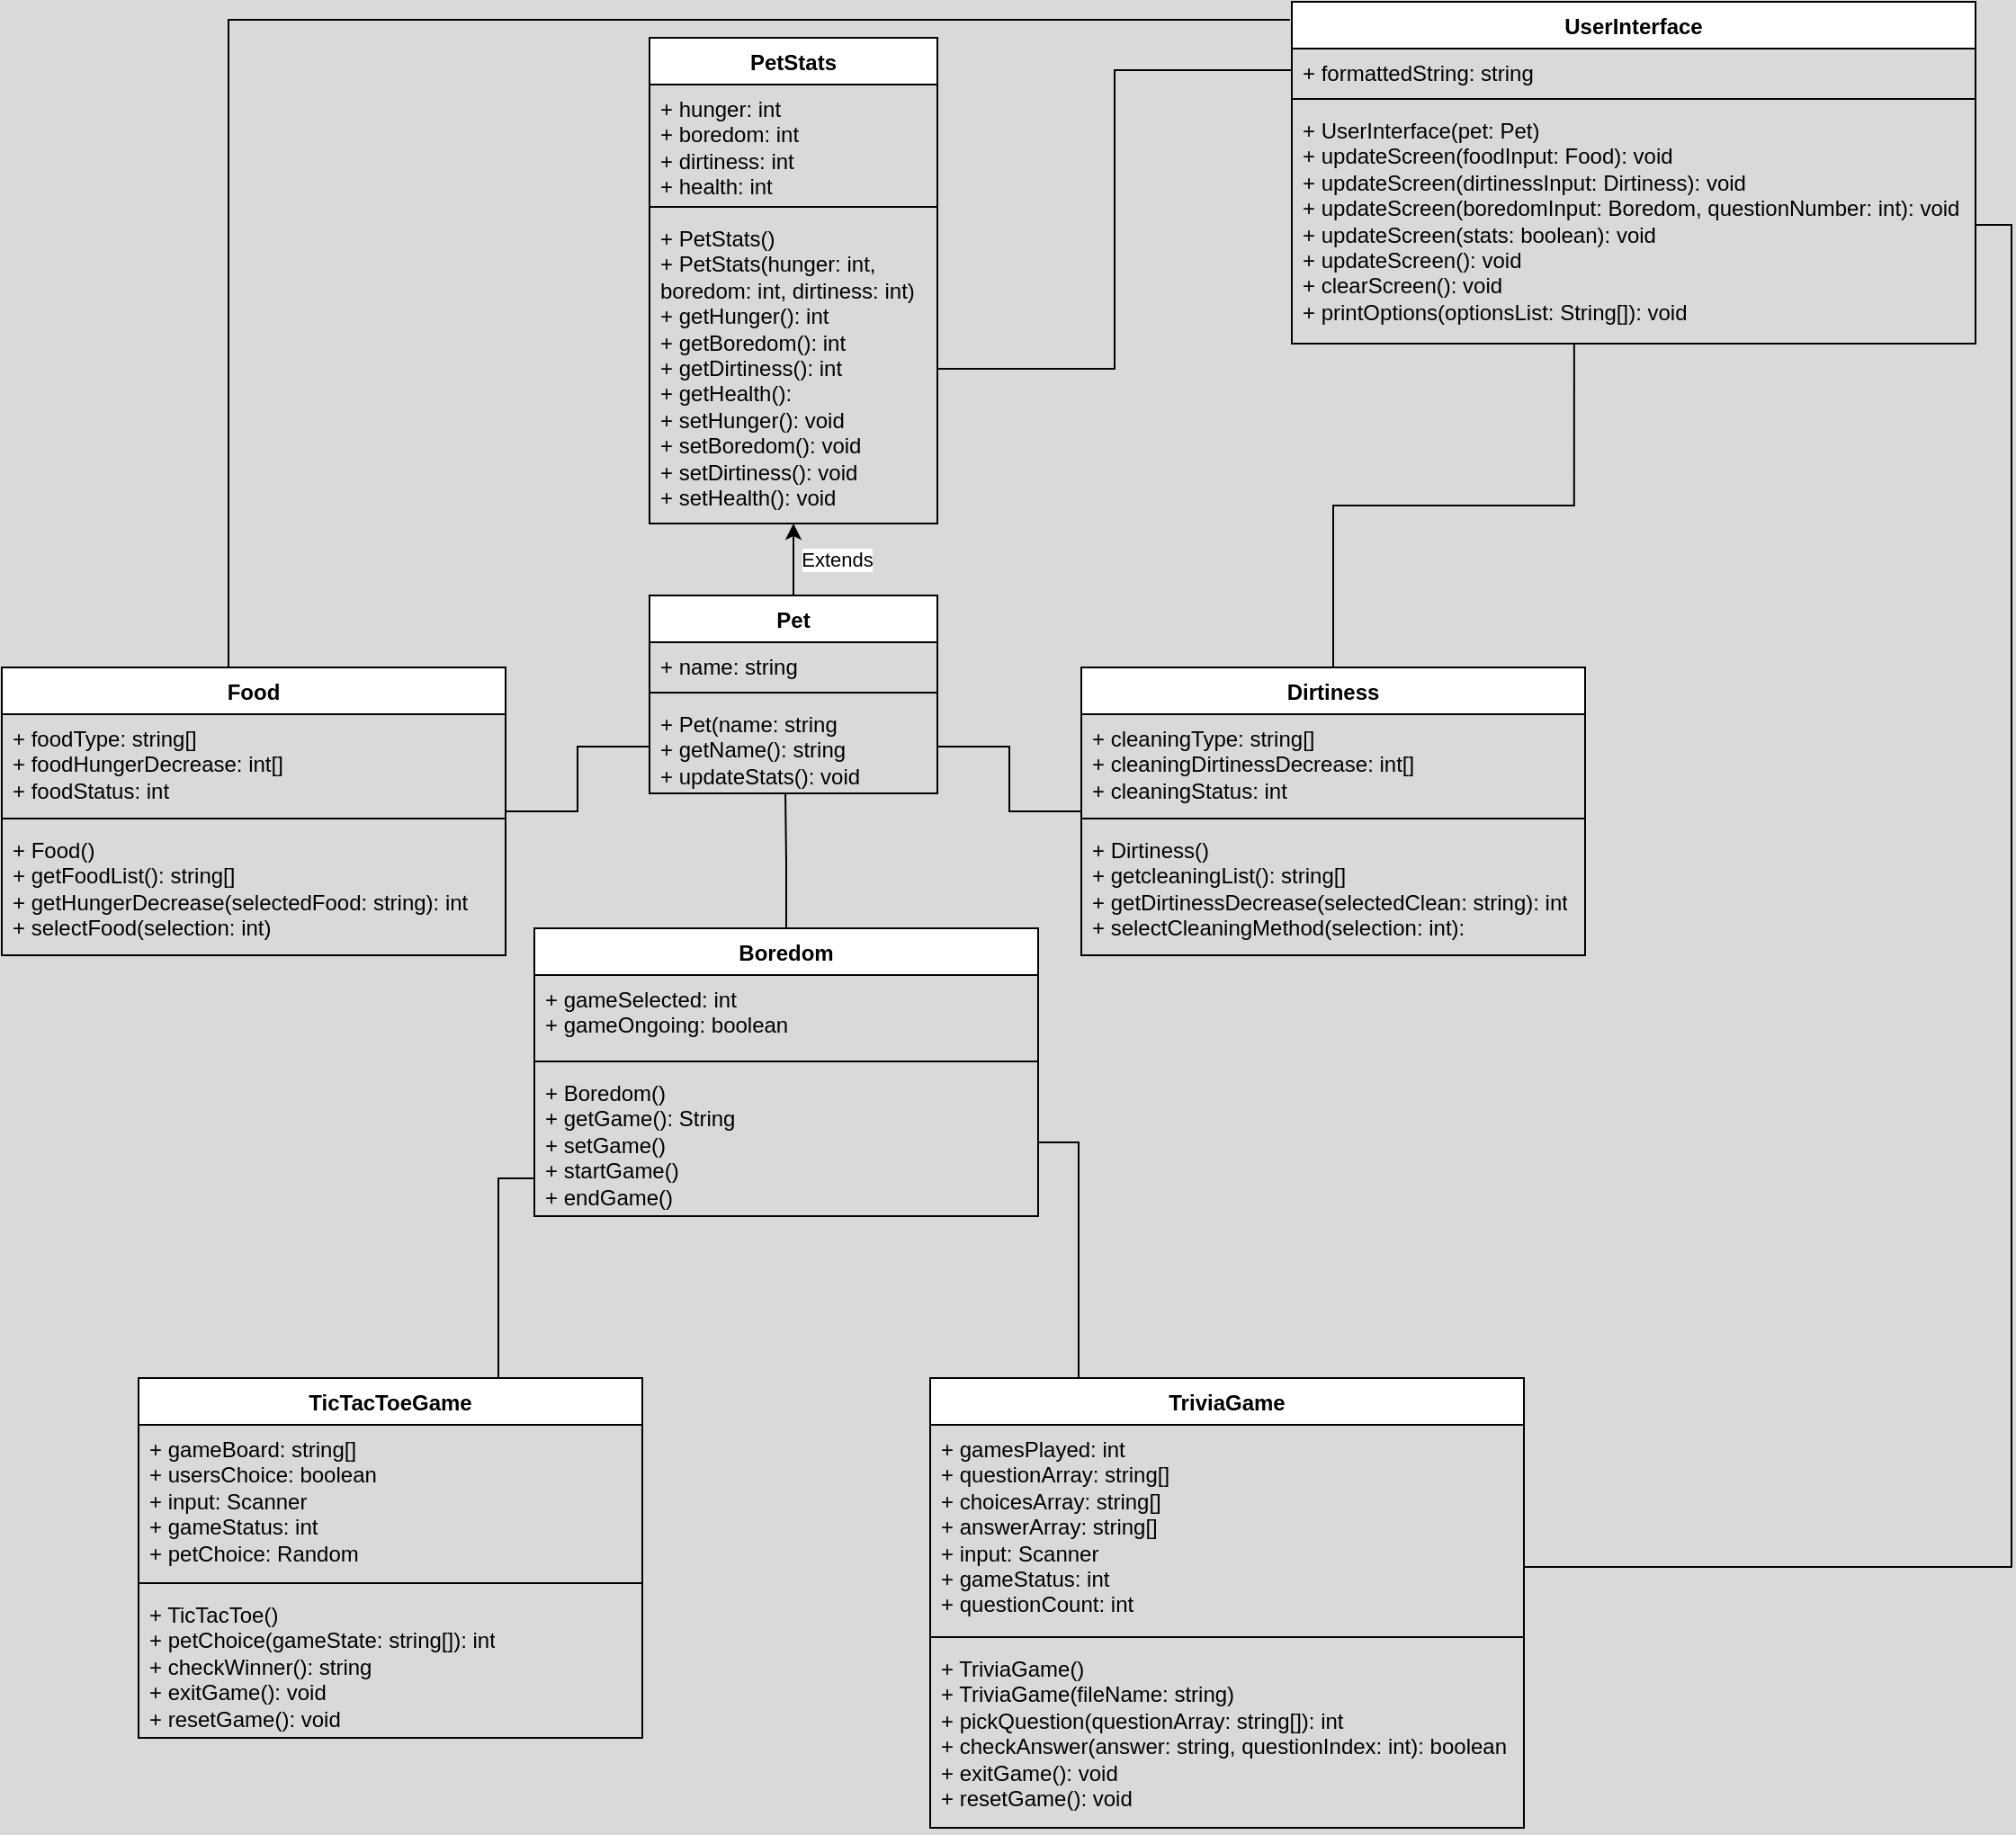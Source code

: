 <mxfile version="26.0.9">
  <diagram id="C5RBs43oDa-KdzZeNtuy" name="Page-1">
    <mxGraphModel dx="1235" dy="731" grid="1" gridSize="10" guides="1" tooltips="1" connect="1" arrows="1" fold="1" page="1" pageScale="1" pageWidth="827" pageHeight="1169" background="light-dark(#D9D9D9,#EDEDED)" math="0" shadow="0">
      <root>
        <mxCell id="WIyWlLk6GJQsqaUBKTNV-0" />
        <mxCell id="WIyWlLk6GJQsqaUBKTNV-1" parent="WIyWlLk6GJQsqaUBKTNV-0" />
        <mxCell id="GLzoOwZDN7FR2L7_pklB-4" value="Pet" style="swimlane;fontStyle=1;align=center;verticalAlign=top;childLayout=stackLayout;horizontal=1;startSize=26;horizontalStack=0;resizeParent=1;resizeParentMax=0;resizeLast=0;collapsible=1;marginBottom=0;whiteSpace=wrap;html=1;" parent="WIyWlLk6GJQsqaUBKTNV-1" vertex="1">
          <mxGeometry x="504" y="370" width="160" height="110" as="geometry" />
        </mxCell>
        <mxCell id="GLzoOwZDN7FR2L7_pklB-5" value="+ name: string" style="text;strokeColor=none;fillColor=none;align=left;verticalAlign=top;spacingLeft=4;spacingRight=4;overflow=hidden;rotatable=0;points=[[0,0.5],[1,0.5]];portConstraint=eastwest;whiteSpace=wrap;html=1;" parent="GLzoOwZDN7FR2L7_pklB-4" vertex="1">
          <mxGeometry y="26" width="160" height="24" as="geometry" />
        </mxCell>
        <mxCell id="GLzoOwZDN7FR2L7_pklB-6" value="" style="line;strokeWidth=1;fillColor=none;align=left;verticalAlign=middle;spacingTop=-1;spacingLeft=3;spacingRight=3;rotatable=0;labelPosition=right;points=[];portConstraint=eastwest;strokeColor=inherit;" parent="GLzoOwZDN7FR2L7_pklB-4" vertex="1">
          <mxGeometry y="50" width="160" height="8" as="geometry" />
        </mxCell>
        <mxCell id="GLzoOwZDN7FR2L7_pklB-7" value="&lt;div&gt;+ Pet(name: string&lt;/div&gt;+ getName(): string&lt;div&gt;&lt;span style=&quot;background-color: transparent; color: light-dark(rgb(0, 0, 0), rgb(255, 255, 255));&quot;&gt;+ updateStats(): void&lt;/span&gt;&lt;span style=&quot;background-color: transparent; color: light-dark(rgb(0, 0, 0), rgb(255, 255, 255));&quot;&gt;&amp;nbsp;&lt;/span&gt;&lt;br&gt;&lt;/div&gt;" style="text;strokeColor=none;fillColor=none;align=left;verticalAlign=top;spacingLeft=4;spacingRight=4;overflow=hidden;rotatable=0;points=[[0,0.5],[1,0.5]];portConstraint=eastwest;whiteSpace=wrap;html=1;" parent="GLzoOwZDN7FR2L7_pklB-4" vertex="1">
          <mxGeometry y="58" width="160" height="52" as="geometry" />
        </mxCell>
        <mxCell id="bQXPKGc5TB-FNTjUY_vJ-18" style="edgeStyle=orthogonalEdgeStyle;rounded=0;orthogonalLoop=1;jettySize=auto;html=1;entryX=0;entryY=0.5;entryDx=0;entryDy=0;endArrow=none;startFill=0;" edge="1" parent="WIyWlLk6GJQsqaUBKTNV-1" source="GLzoOwZDN7FR2L7_pklB-9" target="GLzoOwZDN7FR2L7_pklB-7">
          <mxGeometry relative="1" as="geometry" />
        </mxCell>
        <mxCell id="GLzoOwZDN7FR2L7_pklB-9" value="Food" style="swimlane;fontStyle=1;align=center;verticalAlign=top;childLayout=stackLayout;horizontal=1;startSize=26;horizontalStack=0;resizeParent=1;resizeParentMax=0;resizeLast=0;collapsible=1;marginBottom=0;whiteSpace=wrap;html=1;" parent="WIyWlLk6GJQsqaUBKTNV-1" vertex="1">
          <mxGeometry x="144" y="410" width="280" height="160" as="geometry" />
        </mxCell>
        <mxCell id="GLzoOwZDN7FR2L7_pklB-11" value="+ foodType: string[]&lt;div&gt;+ foodHungerDecrease: int[]&lt;/div&gt;&lt;div&gt;&lt;span style=&quot;background-color: transparent; color: light-dark(rgb(0, 0, 0), rgb(255, 255, 255));&quot;&gt;+ foodStatus: int&lt;/span&gt;&lt;br&gt;&lt;/div&gt;" style="text;strokeColor=none;fillColor=none;align=left;verticalAlign=top;spacingLeft=4;spacingRight=4;overflow=hidden;rotatable=0;points=[[0,0.5],[1,0.5]];portConstraint=eastwest;whiteSpace=wrap;html=1;" parent="GLzoOwZDN7FR2L7_pklB-9" vertex="1">
          <mxGeometry y="26" width="280" height="54" as="geometry" />
        </mxCell>
        <mxCell id="GLzoOwZDN7FR2L7_pklB-12" value="" style="line;strokeWidth=1;fillColor=none;align=left;verticalAlign=middle;spacingTop=-1;spacingLeft=3;spacingRight=3;rotatable=0;labelPosition=right;points=[];portConstraint=eastwest;strokeColor=inherit;" parent="GLzoOwZDN7FR2L7_pklB-9" vertex="1">
          <mxGeometry y="80" width="280" height="8" as="geometry" />
        </mxCell>
        <mxCell id="GLzoOwZDN7FR2L7_pklB-13" value="&lt;div&gt;+ Food()&lt;/div&gt;+ getFoodList(): string[]&lt;div&gt;&lt;span style=&quot;background-color: transparent; color: light-dark(rgb(0, 0, 0), rgb(255, 255, 255));&quot;&gt;+ getHungerDecrease(selectedFood: string): int&lt;/span&gt;&lt;br&gt;&lt;/div&gt;&lt;div&gt;+ selectFood(selection: int)&lt;br&gt;&lt;/div&gt;" style="text;strokeColor=none;fillColor=none;align=left;verticalAlign=top;spacingLeft=4;spacingRight=4;overflow=hidden;rotatable=0;points=[[0,0.5],[1,0.5]];portConstraint=eastwest;whiteSpace=wrap;html=1;" parent="GLzoOwZDN7FR2L7_pklB-9" vertex="1">
          <mxGeometry y="88" width="280" height="72" as="geometry" />
        </mxCell>
        <mxCell id="GLzoOwZDN7FR2L7_pklB-14" value="PetStats" style="swimlane;fontStyle=1;align=center;verticalAlign=top;childLayout=stackLayout;horizontal=1;startSize=26;horizontalStack=0;resizeParent=1;resizeParentMax=0;resizeLast=0;collapsible=1;marginBottom=0;whiteSpace=wrap;html=1;" parent="WIyWlLk6GJQsqaUBKTNV-1" vertex="1">
          <mxGeometry x="504" y="60" width="160" height="270" as="geometry" />
        </mxCell>
        <mxCell id="GLzoOwZDN7FR2L7_pklB-15" value="&lt;div&gt;+ hunger: int&lt;/div&gt;&lt;div&gt;+ boredom: int&lt;/div&gt;&lt;div&gt;+ dirtiness: int&lt;/div&gt;&lt;div&gt;+ health: int&lt;/div&gt;" style="text;strokeColor=none;fillColor=none;align=left;verticalAlign=top;spacingLeft=4;spacingRight=4;overflow=hidden;rotatable=0;points=[[0,0.5],[1,0.5]];portConstraint=eastwest;whiteSpace=wrap;html=1;" parent="GLzoOwZDN7FR2L7_pklB-14" vertex="1">
          <mxGeometry y="26" width="160" height="64" as="geometry" />
        </mxCell>
        <mxCell id="GLzoOwZDN7FR2L7_pklB-16" value="" style="line;strokeWidth=1;fillColor=none;align=left;verticalAlign=middle;spacingTop=-1;spacingLeft=3;spacingRight=3;rotatable=0;labelPosition=right;points=[];portConstraint=eastwest;strokeColor=inherit;" parent="GLzoOwZDN7FR2L7_pklB-14" vertex="1">
          <mxGeometry y="90" width="160" height="8" as="geometry" />
        </mxCell>
        <mxCell id="GLzoOwZDN7FR2L7_pklB-17" value="&lt;div&gt;+ PetStats()&lt;/div&gt;&lt;div&gt;+ PetStats(hunger: int, boredom: int, dirtiness: int)&lt;br&gt;&lt;/div&gt;&lt;div&gt;+ getHunger(): int&lt;/div&gt;&lt;div&gt;+ getBoredom(): int&lt;/div&gt;&lt;div&gt;+ getDirtiness(): int&lt;/div&gt;&lt;div&gt;+ getHealth():&lt;/div&gt;&lt;div&gt;+ setHunger(): void&lt;/div&gt;&lt;div&gt;+ setBoredom(): void&lt;/div&gt;&lt;div&gt;+ setDirtiness(): void&lt;/div&gt;&lt;div&gt;+ setHealth(): void&lt;/div&gt;" style="text;strokeColor=none;fillColor=none;align=left;verticalAlign=top;spacingLeft=4;spacingRight=4;overflow=hidden;rotatable=0;points=[[0,0.5],[1,0.5]];portConstraint=eastwest;whiteSpace=wrap;html=1;" parent="GLzoOwZDN7FR2L7_pklB-14" vertex="1">
          <mxGeometry y="98" width="160" height="172" as="geometry" />
        </mxCell>
        <mxCell id="GLzoOwZDN7FR2L7_pklB-26" value="Extends" style="edgeStyle=orthogonalEdgeStyle;rounded=0;orthogonalLoop=1;jettySize=auto;html=1;entryX=0.5;entryY=1;entryDx=0;entryDy=0;entryPerimeter=0;spacingLeft=47;" parent="WIyWlLk6GJQsqaUBKTNV-1" source="GLzoOwZDN7FR2L7_pklB-4" target="GLzoOwZDN7FR2L7_pklB-17" edge="1">
          <mxGeometry relative="1" as="geometry" />
        </mxCell>
        <mxCell id="0eJ1nHn0sJdGd7YCcq3P-0" value="UserInterface" style="swimlane;fontStyle=1;align=center;verticalAlign=top;childLayout=stackLayout;horizontal=1;startSize=26;horizontalStack=0;resizeParent=1;resizeParentMax=0;resizeLast=0;collapsible=1;marginBottom=0;whiteSpace=wrap;html=1;" parent="WIyWlLk6GJQsqaUBKTNV-1" vertex="1">
          <mxGeometry x="861" y="40" width="380" height="190" as="geometry" />
        </mxCell>
        <mxCell id="0eJ1nHn0sJdGd7YCcq3P-1" value="+ formattedString: string" style="text;strokeColor=none;fillColor=none;align=left;verticalAlign=top;spacingLeft=4;spacingRight=4;overflow=hidden;rotatable=0;points=[[0,0.5],[1,0.5]];portConstraint=eastwest;whiteSpace=wrap;html=1;" parent="0eJ1nHn0sJdGd7YCcq3P-0" vertex="1">
          <mxGeometry y="26" width="380" height="24" as="geometry" />
        </mxCell>
        <mxCell id="0eJ1nHn0sJdGd7YCcq3P-2" value="" style="line;strokeWidth=1;fillColor=none;align=left;verticalAlign=middle;spacingTop=-1;spacingLeft=3;spacingRight=3;rotatable=0;labelPosition=right;points=[];portConstraint=eastwest;strokeColor=inherit;" parent="0eJ1nHn0sJdGd7YCcq3P-0" vertex="1">
          <mxGeometry y="50" width="380" height="8" as="geometry" />
        </mxCell>
        <mxCell id="0eJ1nHn0sJdGd7YCcq3P-3" value="&lt;div&gt;+ UserInterface(pet: Pet)&lt;/div&gt;+ updateScreen(foodInput: Food): void&lt;div&gt;+ updateScreen(dirtinessInput: Dirtiness): void&lt;/div&gt;&lt;div&gt;+ updateScreen(boredomInput: Boredom, questionNumber: int): void&lt;span style=&quot;background-color: transparent; color: light-dark(rgb(0, 0, 0), rgb(255, 255, 255));&quot;&gt;&amp;nbsp;&lt;/span&gt;&lt;/div&gt;&lt;div&gt;&lt;span style=&quot;background-color: transparent; color: light-dark(rgb(0, 0, 0), rgb(255, 255, 255));&quot;&gt;+ updateScreen(stats: boolean): void&amp;nbsp;&lt;/span&gt;&lt;/div&gt;&lt;div&gt;&lt;span style=&quot;background-color: transparent; color: light-dark(rgb(0, 0, 0), rgb(255, 255, 255));&quot;&gt;+ updateScreen(): void&lt;/span&gt;&lt;/div&gt;&lt;div&gt;+ clearScreen(): void&lt;/div&gt;&lt;div&gt;+ printOptions(optionsList: String[]): void&lt;/div&gt;" style="text;strokeColor=none;fillColor=none;align=left;verticalAlign=top;spacingLeft=4;spacingRight=4;overflow=hidden;rotatable=0;points=[[0,0.5],[1,0.5]];portConstraint=eastwest;whiteSpace=wrap;html=1;" parent="0eJ1nHn0sJdGd7YCcq3P-0" vertex="1">
          <mxGeometry y="58" width="380" height="132" as="geometry" />
        </mxCell>
        <mxCell id="bQXPKGc5TB-FNTjUY_vJ-17" style="edgeStyle=orthogonalEdgeStyle;rounded=0;orthogonalLoop=1;jettySize=auto;html=1;entryX=1;entryY=0.5;entryDx=0;entryDy=0;endArrow=none;startFill=0;" edge="1" parent="WIyWlLk6GJQsqaUBKTNV-1" source="0eJ1nHn0sJdGd7YCcq3P-5" target="GLzoOwZDN7FR2L7_pklB-7">
          <mxGeometry relative="1" as="geometry" />
        </mxCell>
        <mxCell id="0eJ1nHn0sJdGd7YCcq3P-5" value="Dirtiness" style="swimlane;fontStyle=1;align=center;verticalAlign=top;childLayout=stackLayout;horizontal=1;startSize=26;horizontalStack=0;resizeParent=1;resizeParentMax=0;resizeLast=0;collapsible=1;marginBottom=0;whiteSpace=wrap;html=1;" parent="WIyWlLk6GJQsqaUBKTNV-1" vertex="1">
          <mxGeometry x="744" y="410" width="280" height="160" as="geometry" />
        </mxCell>
        <mxCell id="0eJ1nHn0sJdGd7YCcq3P-6" value="+ cleaningType: string[]&lt;div&gt;+ cleaningDirtinessDecrease: int[]&lt;/div&gt;&lt;div&gt;+ cleaningStatus: int&lt;/div&gt;&lt;div&gt;&lt;br&gt;&lt;/div&gt;" style="text;strokeColor=none;fillColor=none;align=left;verticalAlign=top;spacingLeft=4;spacingRight=4;overflow=hidden;rotatable=0;points=[[0,0.5],[1,0.5]];portConstraint=eastwest;whiteSpace=wrap;html=1;" parent="0eJ1nHn0sJdGd7YCcq3P-5" vertex="1">
          <mxGeometry y="26" width="280" height="54" as="geometry" />
        </mxCell>
        <mxCell id="0eJ1nHn0sJdGd7YCcq3P-7" value="" style="line;strokeWidth=1;fillColor=none;align=left;verticalAlign=middle;spacingTop=-1;spacingLeft=3;spacingRight=3;rotatable=0;labelPosition=right;points=[];portConstraint=eastwest;strokeColor=inherit;" parent="0eJ1nHn0sJdGd7YCcq3P-5" vertex="1">
          <mxGeometry y="80" width="280" height="8" as="geometry" />
        </mxCell>
        <mxCell id="0eJ1nHn0sJdGd7YCcq3P-8" value="&lt;div&gt;+ Dirtiness()&lt;/div&gt;&lt;div&gt;+ getcleaningList(): string[]&lt;/div&gt;&lt;div&gt;+ getDirtinessDecrease(selectedClean: string): int&lt;/div&gt;&lt;div&gt;+ selectCleaningMethod(selection: int):&amp;nbsp;&lt;/div&gt;" style="text;strokeColor=none;fillColor=none;align=left;verticalAlign=top;spacingLeft=4;spacingRight=4;overflow=hidden;rotatable=0;points=[[0,0.5],[1,0.5]];portConstraint=eastwest;whiteSpace=wrap;html=1;" parent="0eJ1nHn0sJdGd7YCcq3P-5" vertex="1">
          <mxGeometry y="88" width="280" height="72" as="geometry" />
        </mxCell>
        <mxCell id="0eJ1nHn0sJdGd7YCcq3P-9" value="Boredom" style="swimlane;fontStyle=1;align=center;verticalAlign=top;childLayout=stackLayout;horizontal=1;startSize=26;horizontalStack=0;resizeParent=1;resizeParentMax=0;resizeLast=0;collapsible=1;marginBottom=0;whiteSpace=wrap;html=1;" parent="WIyWlLk6GJQsqaUBKTNV-1" vertex="1">
          <mxGeometry x="440" y="555" width="280" height="160" as="geometry" />
        </mxCell>
        <mxCell id="0eJ1nHn0sJdGd7YCcq3P-10" value="+ gameSelected: int&lt;div&gt;+ gameOngoing: boolean&lt;/div&gt;" style="text;strokeColor=none;fillColor=none;align=left;verticalAlign=top;spacingLeft=4;spacingRight=4;overflow=hidden;rotatable=0;points=[[0,0.5],[1,0.5]];portConstraint=eastwest;whiteSpace=wrap;html=1;" parent="0eJ1nHn0sJdGd7YCcq3P-9" vertex="1">
          <mxGeometry y="26" width="280" height="44" as="geometry" />
        </mxCell>
        <mxCell id="0eJ1nHn0sJdGd7YCcq3P-11" value="" style="line;strokeWidth=1;fillColor=none;align=left;verticalAlign=middle;spacingTop=-1;spacingLeft=3;spacingRight=3;rotatable=0;labelPosition=right;points=[];portConstraint=eastwest;strokeColor=inherit;" parent="0eJ1nHn0sJdGd7YCcq3P-9" vertex="1">
          <mxGeometry y="70" width="280" height="8" as="geometry" />
        </mxCell>
        <mxCell id="0eJ1nHn0sJdGd7YCcq3P-12" value="+ Boredom()&lt;div&gt;+ getGame(): String&lt;/div&gt;&lt;div&gt;+ setGame()&lt;/div&gt;&lt;div&gt;+ startGame()&lt;/div&gt;&lt;div&gt;+ endGame()&lt;/div&gt;" style="text;strokeColor=none;fillColor=none;align=left;verticalAlign=top;spacingLeft=4;spacingRight=4;overflow=hidden;rotatable=0;points=[[0,0.5],[1,0.5]];portConstraint=eastwest;whiteSpace=wrap;html=1;" parent="0eJ1nHn0sJdGd7YCcq3P-9" vertex="1">
          <mxGeometry y="78" width="280" height="82" as="geometry" />
        </mxCell>
        <mxCell id="bQXPKGc5TB-FNTjUY_vJ-8" style="edgeStyle=orthogonalEdgeStyle;rounded=0;orthogonalLoop=1;jettySize=auto;html=1;exitX=0.75;exitY=0;exitDx=0;exitDy=0;strokeColor=default;strokeWidth=1;endArrow=none;startFill=0;" edge="1" parent="WIyWlLk6GJQsqaUBKTNV-1" source="0eJ1nHn0sJdGd7YCcq3P-13" target="0eJ1nHn0sJdGd7YCcq3P-12">
          <mxGeometry relative="1" as="geometry">
            <Array as="points">
              <mxPoint x="420" y="805" />
              <mxPoint x="420" y="694" />
            </Array>
          </mxGeometry>
        </mxCell>
        <mxCell id="0eJ1nHn0sJdGd7YCcq3P-13" value="TicTacToeGame" style="swimlane;fontStyle=1;align=center;verticalAlign=top;childLayout=stackLayout;horizontal=1;startSize=26;horizontalStack=0;resizeParent=1;resizeParentMax=0;resizeLast=0;collapsible=1;marginBottom=0;whiteSpace=wrap;html=1;" parent="WIyWlLk6GJQsqaUBKTNV-1" vertex="1">
          <mxGeometry x="220" y="805" width="280" height="200" as="geometry" />
        </mxCell>
        <mxCell id="0eJ1nHn0sJdGd7YCcq3P-14" value="+ gameBoard: string[]&lt;div&gt;+ usersChoice: boolean&lt;/div&gt;&lt;div&gt;+ input: Scanner&lt;/div&gt;&lt;div&gt;+ gameStatus: int&lt;/div&gt;&lt;div&gt;+ petChoice: Random&lt;/div&gt;" style="text;strokeColor=none;fillColor=none;align=left;verticalAlign=top;spacingLeft=4;spacingRight=4;overflow=hidden;rotatable=0;points=[[0,0.5],[1,0.5]];portConstraint=eastwest;whiteSpace=wrap;html=1;" parent="0eJ1nHn0sJdGd7YCcq3P-13" vertex="1">
          <mxGeometry y="26" width="280" height="84" as="geometry" />
        </mxCell>
        <mxCell id="0eJ1nHn0sJdGd7YCcq3P-15" value="" style="line;strokeWidth=1;fillColor=none;align=left;verticalAlign=middle;spacingTop=-1;spacingLeft=3;spacingRight=3;rotatable=0;labelPosition=right;points=[];portConstraint=eastwest;strokeColor=inherit;" parent="0eJ1nHn0sJdGd7YCcq3P-13" vertex="1">
          <mxGeometry y="110" width="280" height="8" as="geometry" />
        </mxCell>
        <mxCell id="0eJ1nHn0sJdGd7YCcq3P-16" value="&lt;div&gt;+ TicTacToe()&lt;/div&gt;&lt;div&gt;+ petChoice(gameState: string[]): int&lt;/div&gt;&lt;div&gt;+ checkWinner(): string&lt;/div&gt;&lt;div&gt;+ exitGame(): void&lt;/div&gt;&lt;div&gt;+ resetGame(): void&lt;/div&gt;" style="text;strokeColor=none;fillColor=none;align=left;verticalAlign=top;spacingLeft=4;spacingRight=4;overflow=hidden;rotatable=0;points=[[0,0.5],[1,0.5]];portConstraint=eastwest;whiteSpace=wrap;html=1;" parent="0eJ1nHn0sJdGd7YCcq3P-13" vertex="1">
          <mxGeometry y="118" width="280" height="82" as="geometry" />
        </mxCell>
        <mxCell id="0eJ1nHn0sJdGd7YCcq3P-17" value="TriviaGame" style="swimlane;fontStyle=1;align=center;verticalAlign=top;childLayout=stackLayout;horizontal=1;startSize=26;horizontalStack=0;resizeParent=1;resizeParentMax=0;resizeLast=0;collapsible=1;marginBottom=0;whiteSpace=wrap;html=1;" parent="WIyWlLk6GJQsqaUBKTNV-1" vertex="1">
          <mxGeometry x="660" y="805" width="330" height="250" as="geometry" />
        </mxCell>
        <mxCell id="0eJ1nHn0sJdGd7YCcq3P-18" value="+ gamesPlayed: int&lt;div&gt;+ questionArray: string[]&lt;/div&gt;&lt;div&gt;+ choicesArray: string[]&lt;/div&gt;&lt;div&gt;&lt;span style=&quot;background-color: transparent; color: light-dark(rgb(0, 0, 0), rgb(255, 255, 255));&quot;&gt;+ answerArray: string[]&lt;/span&gt;&lt;br&gt;&lt;/div&gt;&lt;div&gt;+ input: Scanner&lt;/div&gt;&lt;div&gt;+ gameStatus: int&lt;/div&gt;&lt;div&gt;+ questionCount: int&lt;/div&gt;" style="text;strokeColor=none;fillColor=none;align=left;verticalAlign=top;spacingLeft=4;spacingRight=4;overflow=hidden;rotatable=0;points=[[0,0.5],[1,0.5]];portConstraint=eastwest;whiteSpace=wrap;html=1;" parent="0eJ1nHn0sJdGd7YCcq3P-17" vertex="1">
          <mxGeometry y="26" width="330" height="114" as="geometry" />
        </mxCell>
        <mxCell id="0eJ1nHn0sJdGd7YCcq3P-19" value="" style="line;strokeWidth=1;fillColor=none;align=left;verticalAlign=middle;spacingTop=-1;spacingLeft=3;spacingRight=3;rotatable=0;labelPosition=right;points=[];portConstraint=eastwest;strokeColor=inherit;" parent="0eJ1nHn0sJdGd7YCcq3P-17" vertex="1">
          <mxGeometry y="140" width="330" height="8" as="geometry" />
        </mxCell>
        <mxCell id="0eJ1nHn0sJdGd7YCcq3P-20" value="&lt;div&gt;+ TriviaGame()&lt;/div&gt;&lt;div&gt;+ TriviaGame(fileName: string)&lt;/div&gt;&lt;div&gt;+ pickQuestion(questionArray: string[]): int&lt;/div&gt;&lt;div&gt;+ checkAnswer(answer: string, questionIndex: int): boolean&lt;/div&gt;&lt;div&gt;+ exitGame(): void&lt;/div&gt;&lt;div&gt;+ resetGame(): void&lt;/div&gt;" style="text;strokeColor=none;fillColor=none;align=left;verticalAlign=top;spacingLeft=4;spacingRight=4;overflow=hidden;rotatable=0;points=[[0,0.5],[1,0.5]];portConstraint=eastwest;whiteSpace=wrap;html=1;" parent="0eJ1nHn0sJdGd7YCcq3P-17" vertex="1">
          <mxGeometry y="148" width="330" height="102" as="geometry" />
        </mxCell>
        <mxCell id="bQXPKGc5TB-FNTjUY_vJ-9" style="edgeStyle=orthogonalEdgeStyle;rounded=0;orthogonalLoop=1;jettySize=auto;html=1;exitX=0.25;exitY=0;exitDx=0;exitDy=0;entryX=1;entryY=0.5;entryDx=0;entryDy=0;endArrow=none;startFill=0;" edge="1" parent="WIyWlLk6GJQsqaUBKTNV-1" source="0eJ1nHn0sJdGd7YCcq3P-17" target="0eJ1nHn0sJdGd7YCcq3P-12">
          <mxGeometry relative="1" as="geometry" />
        </mxCell>
        <mxCell id="bQXPKGc5TB-FNTjUY_vJ-10" style="edgeStyle=orthogonalEdgeStyle;rounded=0;orthogonalLoop=1;jettySize=auto;html=1;exitX=0.5;exitY=0;exitDx=0;exitDy=0;entryX=0.472;entryY=0.999;entryDx=0;entryDy=0;entryPerimeter=0;endArrow=none;startFill=0;" edge="1" parent="WIyWlLk6GJQsqaUBKTNV-1" source="0eJ1nHn0sJdGd7YCcq3P-9" target="GLzoOwZDN7FR2L7_pklB-7">
          <mxGeometry relative="1" as="geometry" />
        </mxCell>
        <mxCell id="bQXPKGc5TB-FNTjUY_vJ-19" style="edgeStyle=orthogonalEdgeStyle;rounded=0;orthogonalLoop=1;jettySize=auto;html=1;entryX=0;entryY=0.5;entryDx=0;entryDy=0;endArrow=none;startFill=0;" edge="1" parent="WIyWlLk6GJQsqaUBKTNV-1" source="GLzoOwZDN7FR2L7_pklB-17" target="0eJ1nHn0sJdGd7YCcq3P-1">
          <mxGeometry relative="1" as="geometry" />
        </mxCell>
        <mxCell id="bQXPKGc5TB-FNTjUY_vJ-20" style="edgeStyle=orthogonalEdgeStyle;rounded=0;orthogonalLoop=1;jettySize=auto;html=1;entryX=0.413;entryY=0.997;entryDx=0;entryDy=0;entryPerimeter=0;endArrow=none;startFill=0;" edge="1" parent="WIyWlLk6GJQsqaUBKTNV-1" source="0eJ1nHn0sJdGd7YCcq3P-5" target="0eJ1nHn0sJdGd7YCcq3P-3">
          <mxGeometry relative="1" as="geometry" />
        </mxCell>
        <mxCell id="bQXPKGc5TB-FNTjUY_vJ-24" style="edgeStyle=orthogonalEdgeStyle;rounded=0;orthogonalLoop=1;jettySize=auto;html=1;entryX=1;entryY=0.5;entryDx=0;entryDy=0;endArrow=none;startFill=0;" edge="1" parent="WIyWlLk6GJQsqaUBKTNV-1" target="0eJ1nHn0sJdGd7YCcq3P-3">
          <mxGeometry relative="1" as="geometry">
            <mxPoint x="990" y="910" as="sourcePoint" />
            <Array as="points">
              <mxPoint x="1261" y="910" />
              <mxPoint x="1261" y="164" />
            </Array>
          </mxGeometry>
        </mxCell>
        <mxCell id="bQXPKGc5TB-FNTjUY_vJ-28" style="edgeStyle=orthogonalEdgeStyle;rounded=0;orthogonalLoop=1;jettySize=auto;html=1;endArrow=none;startFill=0;" edge="1" parent="WIyWlLk6GJQsqaUBKTNV-1" source="GLzoOwZDN7FR2L7_pklB-9">
          <mxGeometry relative="1" as="geometry">
            <mxPoint x="860" y="50" as="targetPoint" />
            <Array as="points">
              <mxPoint x="270" y="50" />
            </Array>
          </mxGeometry>
        </mxCell>
      </root>
    </mxGraphModel>
  </diagram>
</mxfile>
